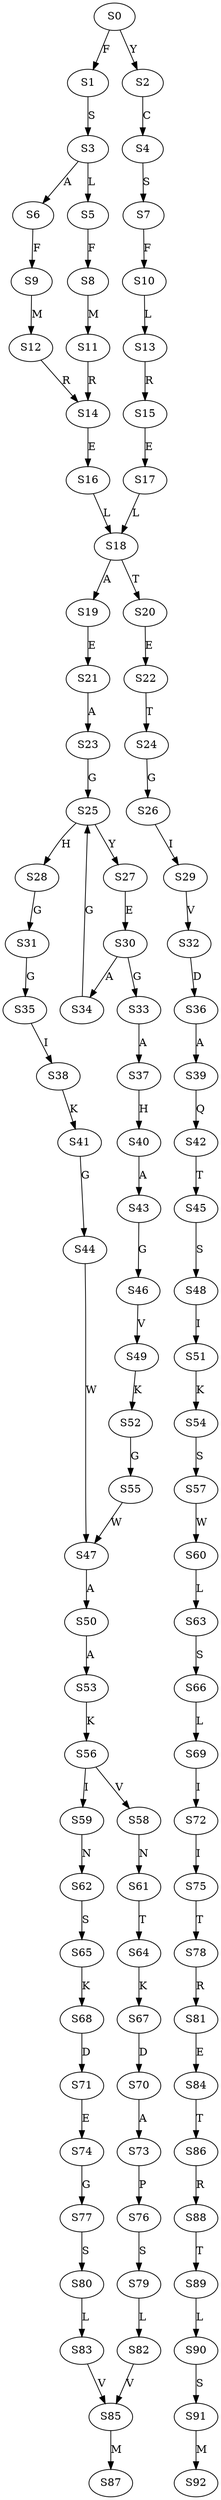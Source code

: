 strict digraph  {
	S0 -> S1 [ label = F ];
	S0 -> S2 [ label = Y ];
	S1 -> S3 [ label = S ];
	S2 -> S4 [ label = C ];
	S3 -> S5 [ label = L ];
	S3 -> S6 [ label = A ];
	S4 -> S7 [ label = S ];
	S5 -> S8 [ label = F ];
	S6 -> S9 [ label = F ];
	S7 -> S10 [ label = F ];
	S8 -> S11 [ label = M ];
	S9 -> S12 [ label = M ];
	S10 -> S13 [ label = L ];
	S11 -> S14 [ label = R ];
	S12 -> S14 [ label = R ];
	S13 -> S15 [ label = R ];
	S14 -> S16 [ label = E ];
	S15 -> S17 [ label = E ];
	S16 -> S18 [ label = L ];
	S17 -> S18 [ label = L ];
	S18 -> S19 [ label = A ];
	S18 -> S20 [ label = T ];
	S19 -> S21 [ label = E ];
	S20 -> S22 [ label = E ];
	S21 -> S23 [ label = A ];
	S22 -> S24 [ label = T ];
	S23 -> S25 [ label = G ];
	S24 -> S26 [ label = G ];
	S25 -> S27 [ label = Y ];
	S25 -> S28 [ label = H ];
	S26 -> S29 [ label = I ];
	S27 -> S30 [ label = E ];
	S28 -> S31 [ label = G ];
	S29 -> S32 [ label = V ];
	S30 -> S33 [ label = G ];
	S30 -> S34 [ label = A ];
	S31 -> S35 [ label = G ];
	S32 -> S36 [ label = D ];
	S33 -> S37 [ label = A ];
	S34 -> S25 [ label = G ];
	S35 -> S38 [ label = I ];
	S36 -> S39 [ label = A ];
	S37 -> S40 [ label = H ];
	S38 -> S41 [ label = K ];
	S39 -> S42 [ label = Q ];
	S40 -> S43 [ label = A ];
	S41 -> S44 [ label = G ];
	S42 -> S45 [ label = T ];
	S43 -> S46 [ label = G ];
	S44 -> S47 [ label = W ];
	S45 -> S48 [ label = S ];
	S46 -> S49 [ label = V ];
	S47 -> S50 [ label = A ];
	S48 -> S51 [ label = I ];
	S49 -> S52 [ label = K ];
	S50 -> S53 [ label = A ];
	S51 -> S54 [ label = K ];
	S52 -> S55 [ label = G ];
	S53 -> S56 [ label = K ];
	S54 -> S57 [ label = S ];
	S55 -> S47 [ label = W ];
	S56 -> S58 [ label = V ];
	S56 -> S59 [ label = I ];
	S57 -> S60 [ label = W ];
	S58 -> S61 [ label = N ];
	S59 -> S62 [ label = N ];
	S60 -> S63 [ label = L ];
	S61 -> S64 [ label = T ];
	S62 -> S65 [ label = S ];
	S63 -> S66 [ label = S ];
	S64 -> S67 [ label = K ];
	S65 -> S68 [ label = K ];
	S66 -> S69 [ label = L ];
	S67 -> S70 [ label = D ];
	S68 -> S71 [ label = D ];
	S69 -> S72 [ label = I ];
	S70 -> S73 [ label = A ];
	S71 -> S74 [ label = E ];
	S72 -> S75 [ label = I ];
	S73 -> S76 [ label = P ];
	S74 -> S77 [ label = G ];
	S75 -> S78 [ label = T ];
	S76 -> S79 [ label = S ];
	S77 -> S80 [ label = S ];
	S78 -> S81 [ label = R ];
	S79 -> S82 [ label = L ];
	S80 -> S83 [ label = L ];
	S81 -> S84 [ label = E ];
	S82 -> S85 [ label = V ];
	S83 -> S85 [ label = V ];
	S84 -> S86 [ label = T ];
	S85 -> S87 [ label = M ];
	S86 -> S88 [ label = R ];
	S88 -> S89 [ label = T ];
	S89 -> S90 [ label = L ];
	S90 -> S91 [ label = S ];
	S91 -> S92 [ label = M ];
}
